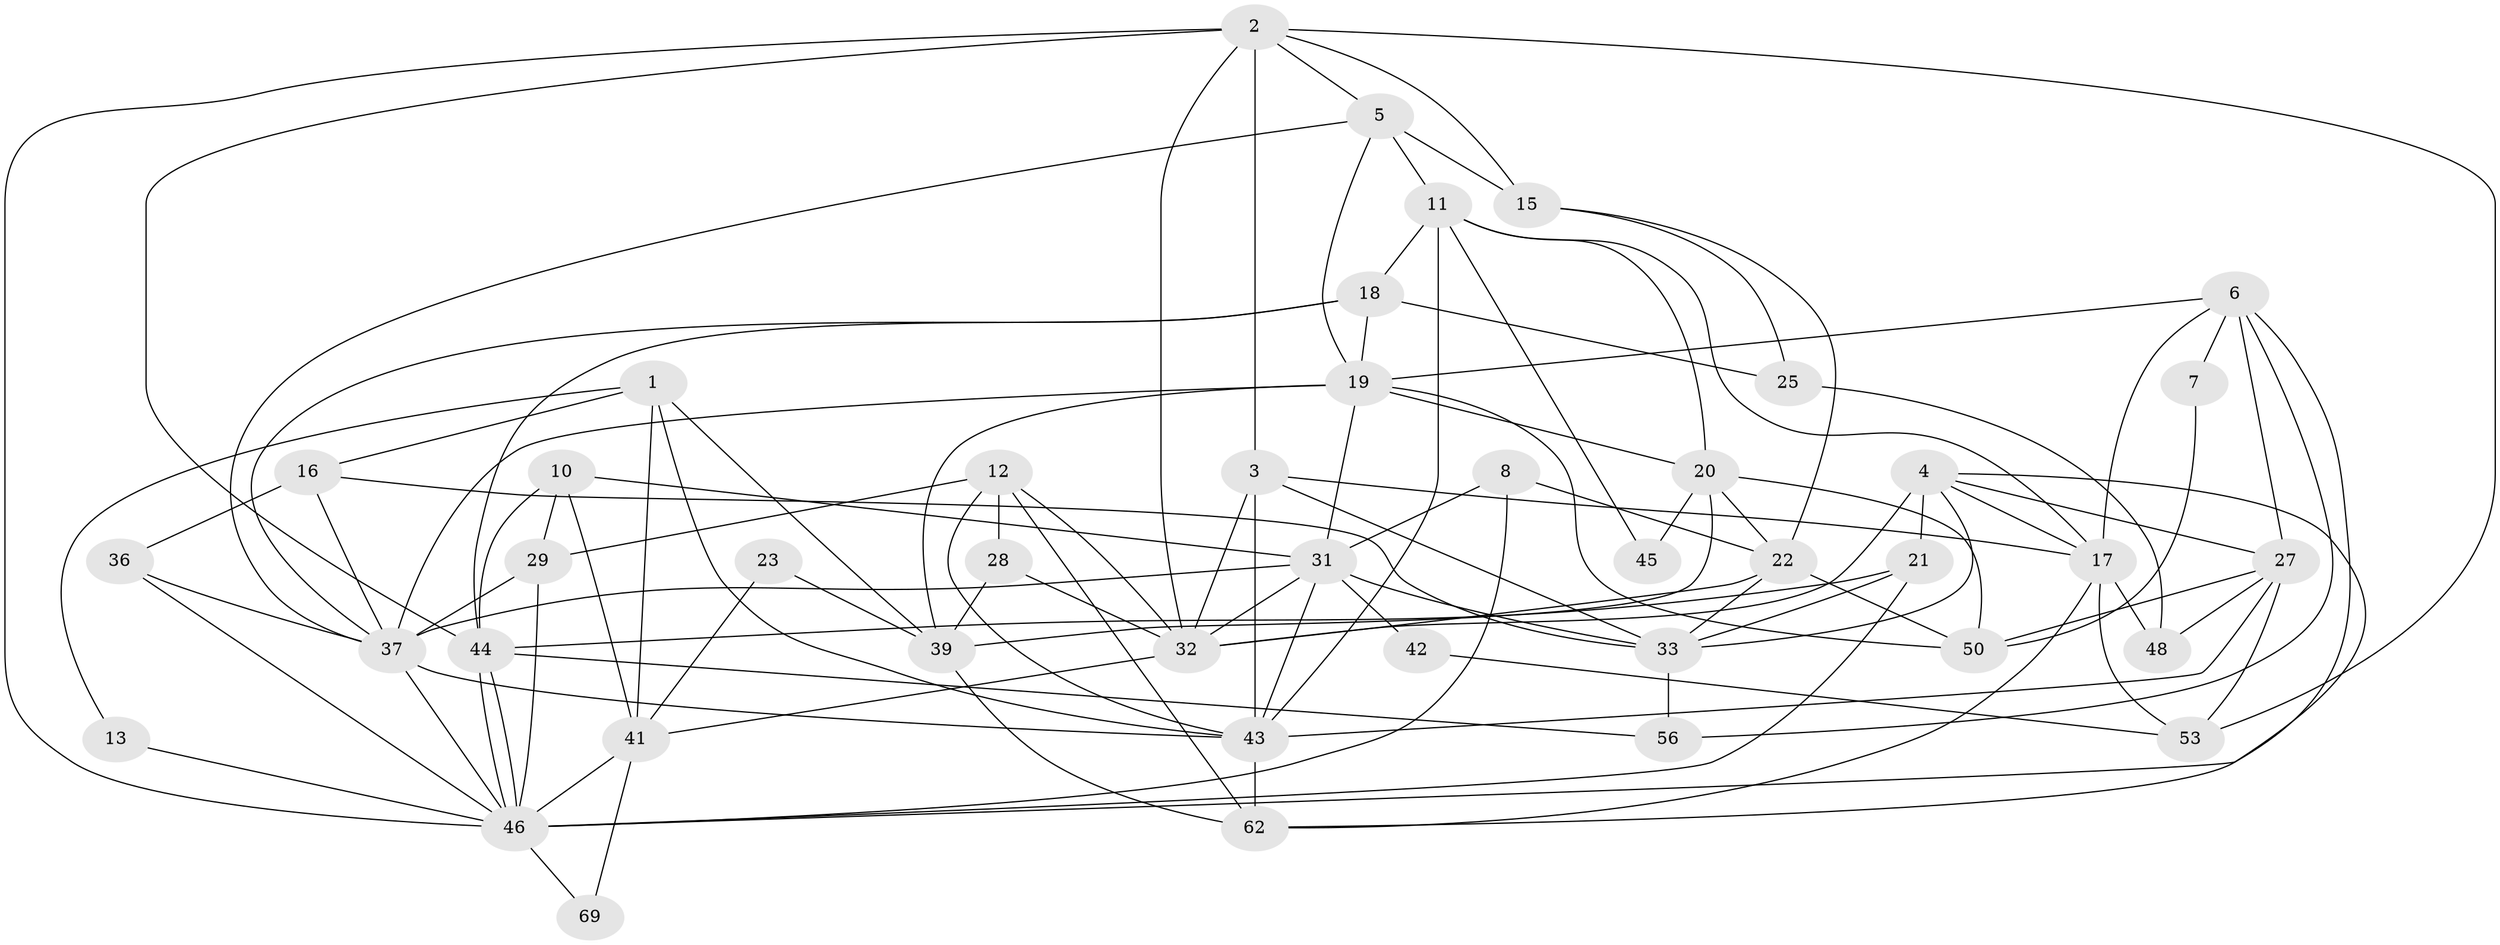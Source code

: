 // Generated by graph-tools (version 1.1) at 2025/24/03/03/25 07:24:03]
// undirected, 43 vertices, 109 edges
graph export_dot {
graph [start="1"]
  node [color=gray90,style=filled];
  1;
  2 [super="+47"];
  3 [super="+26"];
  4 [super="+24"];
  5 [super="+9"];
  6 [super="+14"];
  7;
  8 [super="+61"];
  10;
  11 [super="+51"];
  12 [super="+70"];
  13;
  15 [super="+54"];
  16 [super="+59"];
  17 [super="+34"];
  18 [super="+30"];
  19 [super="+58"];
  20 [super="+55"];
  21;
  22;
  23;
  25;
  27 [super="+60"];
  28;
  29 [super="+35"];
  31 [super="+52"];
  32 [super="+38"];
  33 [super="+49"];
  36;
  37 [super="+40"];
  39 [super="+66"];
  41 [super="+67"];
  42;
  43 [super="+63"];
  44 [super="+64"];
  45;
  46 [super="+57"];
  48;
  50 [super="+68"];
  53 [super="+65"];
  56;
  62;
  69;
  1 -- 16;
  1 -- 39;
  1 -- 13;
  1 -- 43;
  1 -- 41;
  2 -- 32;
  2 -- 15;
  2 -- 46;
  2 -- 3;
  2 -- 5;
  2 -- 53;
  2 -- 44;
  3 -- 17;
  3 -- 33;
  3 -- 32;
  3 -- 43;
  4 -- 62;
  4 -- 27;
  4 -- 32;
  4 -- 21;
  4 -- 33;
  4 -- 17;
  5 -- 19;
  5 -- 15 [weight=2];
  5 -- 37;
  5 -- 11;
  6 -- 56;
  6 -- 19;
  6 -- 17;
  6 -- 7;
  6 -- 27;
  6 -- 46;
  7 -- 50;
  8 -- 22;
  8 -- 31;
  8 -- 46;
  10 -- 31;
  10 -- 41;
  10 -- 29;
  10 -- 44;
  11 -- 17;
  11 -- 20;
  11 -- 43;
  11 -- 18;
  11 -- 45;
  12 -- 29;
  12 -- 32;
  12 -- 28;
  12 -- 62;
  12 -- 43;
  13 -- 46;
  15 -- 25;
  15 -- 22;
  16 -- 33;
  16 -- 36;
  16 -- 37;
  17 -- 62;
  17 -- 53;
  17 -- 48;
  18 -- 37;
  18 -- 25;
  18 -- 19;
  18 -- 44;
  19 -- 20;
  19 -- 39;
  19 -- 31;
  19 -- 50;
  19 -- 37;
  20 -- 50;
  20 -- 22;
  20 -- 39;
  20 -- 45;
  21 -- 33;
  21 -- 46;
  21 -- 44;
  22 -- 50;
  22 -- 33;
  22 -- 32;
  23 -- 39;
  23 -- 41;
  25 -- 48;
  27 -- 50;
  27 -- 48;
  27 -- 43;
  27 -- 53;
  28 -- 39;
  28 -- 32;
  29 -- 46;
  29 -- 37;
  31 -- 32 [weight=2];
  31 -- 42;
  31 -- 33;
  31 -- 37;
  31 -- 43;
  32 -- 41;
  33 -- 56;
  36 -- 46;
  36 -- 37;
  37 -- 46;
  37 -- 43;
  39 -- 62;
  41 -- 69;
  41 -- 46;
  42 -- 53;
  43 -- 62;
  44 -- 46;
  44 -- 46;
  44 -- 56;
  46 -- 69;
}
